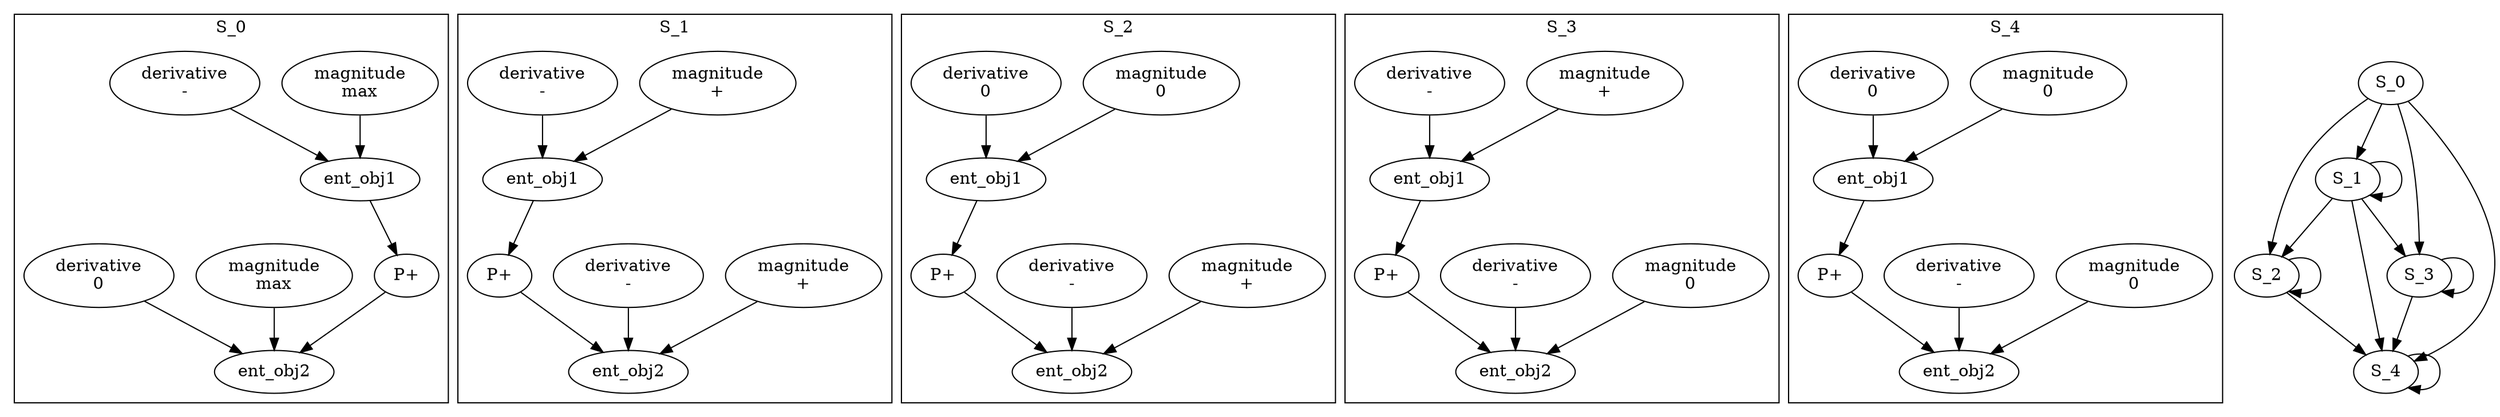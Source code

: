 digraph {
	subgraph "cluster_ent_obj1max-ent_obj2max0" {
		1 [label=ent_obj1]
		2 [label="magnitude
max"]
		3 [label="derivative
-"]
		2 -> 1
		3 -> 1
		4 [label=ent_obj2]
		5 [label="magnitude
max"]
		6 [label="derivative
0"]
		5 -> 4
		6 -> 4
		7 [label="P+"]
		1 -> 7
		7 -> 4
		label=S_0
	}
	subgraph "cluster_ent_obj1+-ent_obj2+-" {
		8 [label=ent_obj2]
		9 [label="magnitude
+"]
		10 [label="derivative
-"]
		9 -> 8
		10 -> 8
		11 [label=ent_obj1]
		12 [label="magnitude
+"]
		13 [label="derivative
-"]
		12 -> 11
		13 -> 11
		14 [label="P+"]
		11 -> 14
		14 -> 8
		label=S_1
	}
	subgraph "cluster_ent_obj100ent_obj2+-" {
		15 [label=ent_obj2]
		16 [label="magnitude
+"]
		17 [label="derivative
-"]
		16 -> 15
		17 -> 15
		18 [label=ent_obj1]
		19 [label="magnitude
0"]
		20 [label="derivative
0"]
		19 -> 18
		20 -> 18
		21 [label="P+"]
		18 -> 21
		21 -> 15
		label=S_2
	}
	subgraph "cluster_ent_obj1+-ent_obj20-" {
		22 [label=ent_obj2]
		23 [label="magnitude
0"]
		24 [label="derivative
-"]
		23 -> 22
		24 -> 22
		25 [label=ent_obj1]
		26 [label="magnitude
+"]
		27 [label="derivative
-"]
		26 -> 25
		27 -> 25
		28 [label="P+"]
		25 -> 28
		28 -> 22
		label=S_3
	}
	subgraph "cluster_ent_obj100ent_obj20-" {
		29 [label=ent_obj2]
		30 [label="magnitude
0"]
		31 [label="derivative
-"]
		30 -> 29
		31 -> 29
		32 [label=ent_obj1]
		33 [label="magnitude
0"]
		34 [label="derivative
0"]
		33 -> 32
		34 -> 32
		35 [label="P+"]
		32 -> 35
		35 -> 29
		label=S_4
	}
	S_0 -> S_1
	S_0 -> S_2
	S_0 -> S_3
	S_0 -> S_4
	S_1 -> S_1
	S_1 -> S_3
	S_1 -> S_2
	S_1 -> S_4
	S_2 -> S_2
	S_2 -> S_4
	S_3 -> S_3
	S_3 -> S_4
	S_4 -> S_4
}
